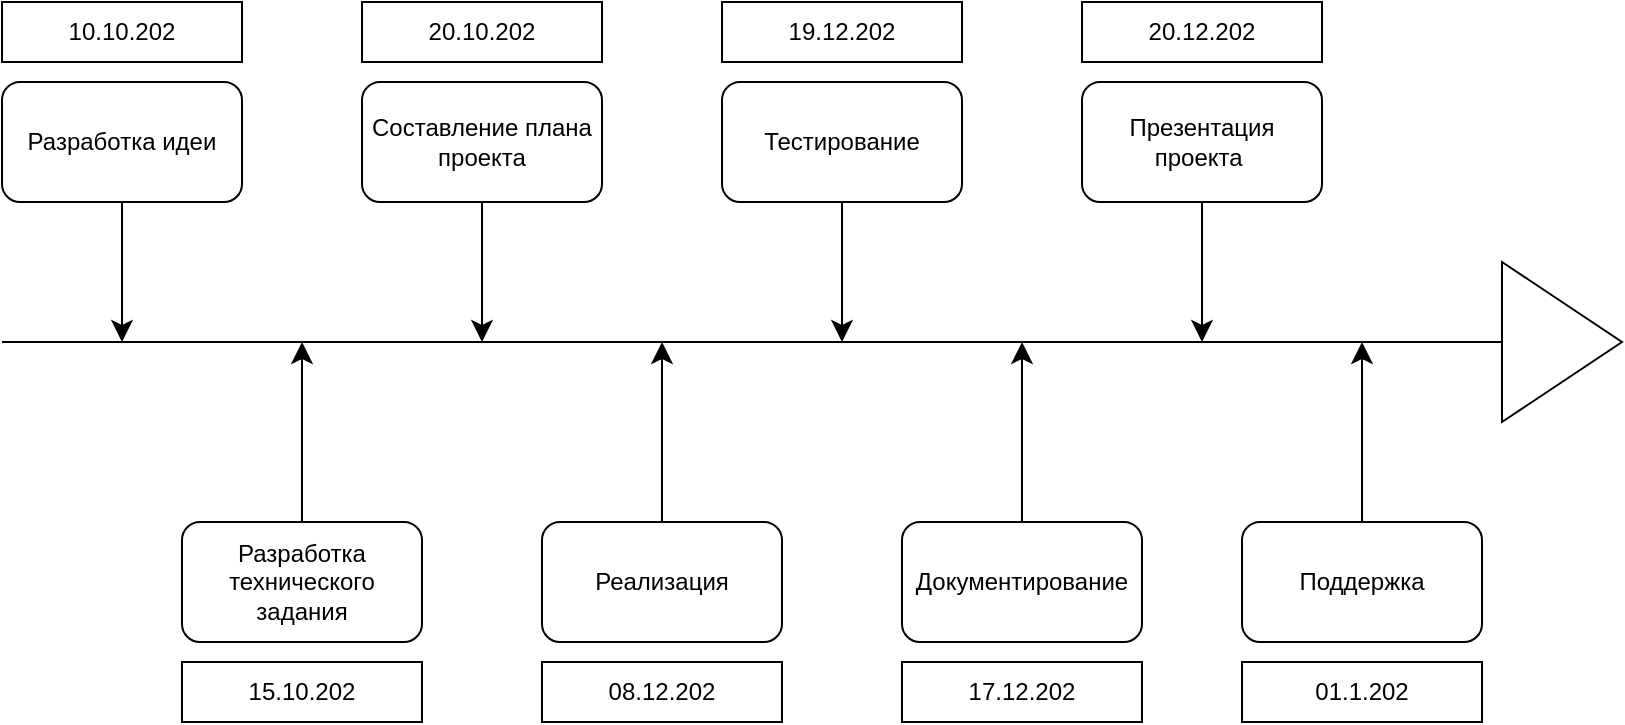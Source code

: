 <mxfile version="24.0.7" type="device">
  <diagram name="Page1" id="XYs4VYft3LL0-_u9XZ_1">
    <mxGraphModel dx="752" dy="872" grid="1" gridSize="10" guides="1" tooltips="1" connect="1" arrows="1" fold="1" page="1" pageScale="1" pageWidth="827" pageHeight="1169" math="0" shadow="0">
      <root>
        <mxCell id="0" />
        <mxCell id="1" parent="0" />
        <mxCell id="m6pVJm_1kpOjecWNxooJ-13" style="edgeStyle=none;curved=1;rounded=0;orthogonalLoop=1;jettySize=auto;html=1;fontSize=12;startSize=8;endSize=8;" edge="1" parent="1" source="VhZCls4DMOIOa9ldmUGN-3">
          <mxGeometry relative="1" as="geometry">
            <mxPoint x="660" y="360" as="targetPoint" />
          </mxGeometry>
        </mxCell>
        <mxCell id="VhZCls4DMOIOa9ldmUGN-3" value="Презентация проекта&amp;nbsp;" style="rounded=1;whiteSpace=wrap;html=1;" parent="1" vertex="1">
          <mxGeometry x="600" y="230" width="120" height="60" as="geometry" />
        </mxCell>
        <mxCell id="m6pVJm_1kpOjecWNxooJ-6" style="edgeStyle=none;curved=1;rounded=0;orthogonalLoop=1;jettySize=auto;html=1;fontSize=12;startSize=8;endSize=8;" edge="1" parent="1" source="VhZCls4DMOIOa9ldmUGN-4">
          <mxGeometry relative="1" as="geometry">
            <mxPoint x="120" y="360" as="targetPoint" />
          </mxGeometry>
        </mxCell>
        <mxCell id="VhZCls4DMOIOa9ldmUGN-4" value="Разработка идеи" style="rounded=1;whiteSpace=wrap;html=1;" parent="1" vertex="1">
          <mxGeometry x="60" y="230" width="120" height="60" as="geometry" />
        </mxCell>
        <mxCell id="m6pVJm_1kpOjecWNxooJ-7" style="edgeStyle=none;curved=1;rounded=0;orthogonalLoop=1;jettySize=auto;html=1;fontSize=12;startSize=8;endSize=8;" edge="1" parent="1" source="VhZCls4DMOIOa9ldmUGN-5">
          <mxGeometry relative="1" as="geometry">
            <mxPoint x="210" y="360" as="targetPoint" />
          </mxGeometry>
        </mxCell>
        <mxCell id="VhZCls4DMOIOa9ldmUGN-5" value="Разработка технического задания" style="rounded=1;whiteSpace=wrap;html=1;" parent="1" vertex="1">
          <mxGeometry x="150" y="450" width="120" height="60" as="geometry" />
        </mxCell>
        <mxCell id="m6pVJm_1kpOjecWNxooJ-8" style="edgeStyle=none;curved=1;rounded=0;orthogonalLoop=1;jettySize=auto;html=1;fontSize=12;startSize=8;endSize=8;" edge="1" parent="1" source="VhZCls4DMOIOa9ldmUGN-6">
          <mxGeometry relative="1" as="geometry">
            <mxPoint x="300" y="360" as="targetPoint" />
          </mxGeometry>
        </mxCell>
        <mxCell id="VhZCls4DMOIOa9ldmUGN-6" value="Составление плана проекта" style="rounded=1;whiteSpace=wrap;html=1;" parent="1" vertex="1">
          <mxGeometry x="240" y="230" width="120" height="60" as="geometry" />
        </mxCell>
        <mxCell id="m6pVJm_1kpOjecWNxooJ-14" style="edgeStyle=none;curved=1;rounded=0;orthogonalLoop=1;jettySize=auto;html=1;fontSize=12;startSize=8;endSize=8;" edge="1" parent="1" source="WnvsoCTXZXs3Y9eC75td-1">
          <mxGeometry relative="1" as="geometry">
            <mxPoint x="740" y="360" as="targetPoint" />
          </mxGeometry>
        </mxCell>
        <mxCell id="WnvsoCTXZXs3Y9eC75td-1" value="Поддержка" style="rounded=1;whiteSpace=wrap;html=1;" parent="1" vertex="1">
          <mxGeometry x="680" y="450" width="120" height="60" as="geometry" />
        </mxCell>
        <mxCell id="m6pVJm_1kpOjecWNxooJ-9" style="edgeStyle=none;curved=1;rounded=0;orthogonalLoop=1;jettySize=auto;html=1;fontSize=12;startSize=8;endSize=8;" edge="1" parent="1" source="WnvsoCTXZXs3Y9eC75td-2">
          <mxGeometry relative="1" as="geometry">
            <mxPoint x="390" y="360" as="targetPoint" />
          </mxGeometry>
        </mxCell>
        <mxCell id="WnvsoCTXZXs3Y9eC75td-2" value="Реализация" style="rounded=1;whiteSpace=wrap;html=1;" parent="1" vertex="1">
          <mxGeometry x="330" y="450" width="120" height="60" as="geometry" />
        </mxCell>
        <mxCell id="m6pVJm_1kpOjecWNxooJ-10" style="edgeStyle=none;curved=1;rounded=0;orthogonalLoop=1;jettySize=auto;html=1;fontSize=12;startSize=8;endSize=8;" edge="1" parent="1" source="WnvsoCTXZXs3Y9eC75td-3">
          <mxGeometry relative="1" as="geometry">
            <mxPoint x="480" y="360" as="targetPoint" />
          </mxGeometry>
        </mxCell>
        <mxCell id="WnvsoCTXZXs3Y9eC75td-3" value="Тестирование" style="rounded=1;whiteSpace=wrap;html=1;" parent="1" vertex="1">
          <mxGeometry x="420" y="230" width="120" height="60" as="geometry" />
        </mxCell>
        <mxCell id="WnvsoCTXZXs3Y9eC75td-12" value="" style="triangle;whiteSpace=wrap;html=1;" parent="1" vertex="1">
          <mxGeometry x="810" y="320" width="60" height="80" as="geometry" />
        </mxCell>
        <mxCell id="m6pVJm_1kpOjecWNxooJ-5" value="" style="endArrow=none;html=1;rounded=0;fontSize=12;startSize=8;endSize=8;curved=1;entryX=0;entryY=0.5;entryDx=0;entryDy=0;" edge="1" parent="1" target="WnvsoCTXZXs3Y9eC75td-12">
          <mxGeometry width="50" height="50" relative="1" as="geometry">
            <mxPoint x="60" y="360" as="sourcePoint" />
            <mxPoint x="20" y="360" as="targetPoint" />
          </mxGeometry>
        </mxCell>
        <mxCell id="m6pVJm_1kpOjecWNxooJ-12" style="edgeStyle=none;curved=1;rounded=0;orthogonalLoop=1;jettySize=auto;html=1;fontSize=12;startSize=8;endSize=8;" edge="1" parent="1" source="m6pVJm_1kpOjecWNxooJ-11">
          <mxGeometry relative="1" as="geometry">
            <mxPoint x="570" y="360" as="targetPoint" />
          </mxGeometry>
        </mxCell>
        <mxCell id="m6pVJm_1kpOjecWNxooJ-11" value="&lt;div&gt;Документирование&lt;/div&gt;" style="rounded=1;whiteSpace=wrap;html=1;" vertex="1" parent="1">
          <mxGeometry x="510" y="450" width="120" height="60" as="geometry" />
        </mxCell>
        <mxCell id="m6pVJm_1kpOjecWNxooJ-16" value="10.10.202" style="rounded=0;whiteSpace=wrap;html=1;" vertex="1" parent="1">
          <mxGeometry x="60" y="190" width="120" height="30" as="geometry" />
        </mxCell>
        <mxCell id="m6pVJm_1kpOjecWNxooJ-17" value="20.10.202" style="rounded=0;whiteSpace=wrap;html=1;" vertex="1" parent="1">
          <mxGeometry x="240" y="190" width="120" height="30" as="geometry" />
        </mxCell>
        <mxCell id="m6pVJm_1kpOjecWNxooJ-18" value="15.10.202" style="rounded=0;whiteSpace=wrap;html=1;" vertex="1" parent="1">
          <mxGeometry x="150" y="520" width="120" height="30" as="geometry" />
        </mxCell>
        <mxCell id="m6pVJm_1kpOjecWNxooJ-19" value="08.12.202" style="rounded=0;whiteSpace=wrap;html=1;" vertex="1" parent="1">
          <mxGeometry x="330" y="520" width="120" height="30" as="geometry" />
        </mxCell>
        <mxCell id="m6pVJm_1kpOjecWNxooJ-20" value="19.12.202" style="rounded=0;whiteSpace=wrap;html=1;" vertex="1" parent="1">
          <mxGeometry x="420" y="190" width="120" height="30" as="geometry" />
        </mxCell>
        <mxCell id="m6pVJm_1kpOjecWNxooJ-21" value="17.12.202" style="rounded=0;whiteSpace=wrap;html=1;" vertex="1" parent="1">
          <mxGeometry x="510" y="520" width="120" height="30" as="geometry" />
        </mxCell>
        <mxCell id="m6pVJm_1kpOjecWNxooJ-22" value="20.12.202" style="rounded=0;whiteSpace=wrap;html=1;" vertex="1" parent="1">
          <mxGeometry x="600" y="190" width="120" height="30" as="geometry" />
        </mxCell>
        <mxCell id="m6pVJm_1kpOjecWNxooJ-23" value="01.1.202" style="rounded=0;whiteSpace=wrap;html=1;" vertex="1" parent="1">
          <mxGeometry x="680" y="520" width="120" height="30" as="geometry" />
        </mxCell>
      </root>
    </mxGraphModel>
  </diagram>
</mxfile>
